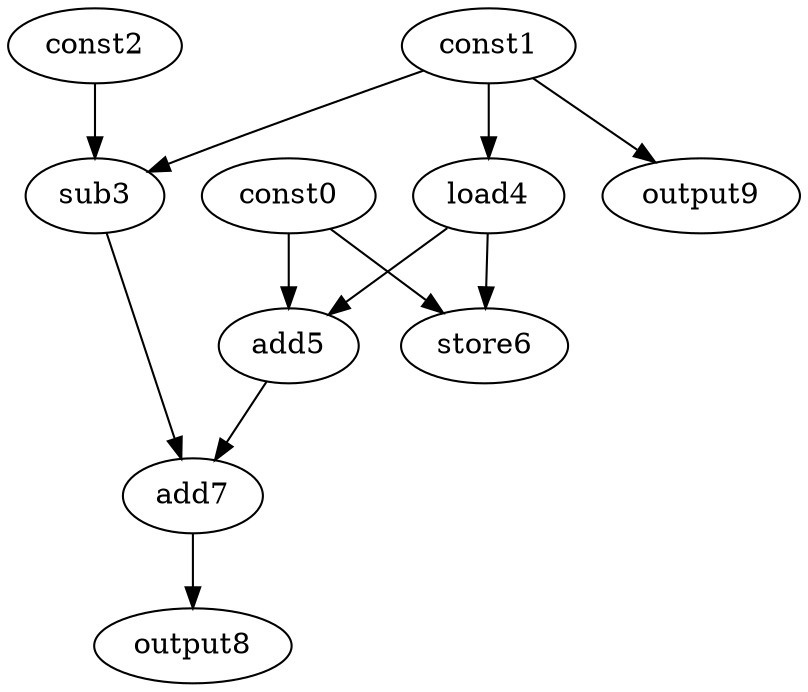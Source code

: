 digraph G { 
const0[opcode=const]; 
const1[opcode=const]; 
const2[opcode=const]; 
sub3[opcode=sub]; 
load4[opcode=load]; 
add5[opcode=add]; 
store6[opcode=store]; 
add7[opcode=add]; 
output8[opcode=output]; 
output9[opcode=output]; 
const1->sub3[operand=0];
const2->sub3[operand=1];
const1->load4[operand=0];
const1->output9[operand=0];
const0->add5[operand=0];
load4->add5[operand=1];
const0->store6[operand=0];
load4->store6[operand=1];
sub3->add7[operand=0];
add5->add7[operand=1];
add7->output8[operand=0];
}
